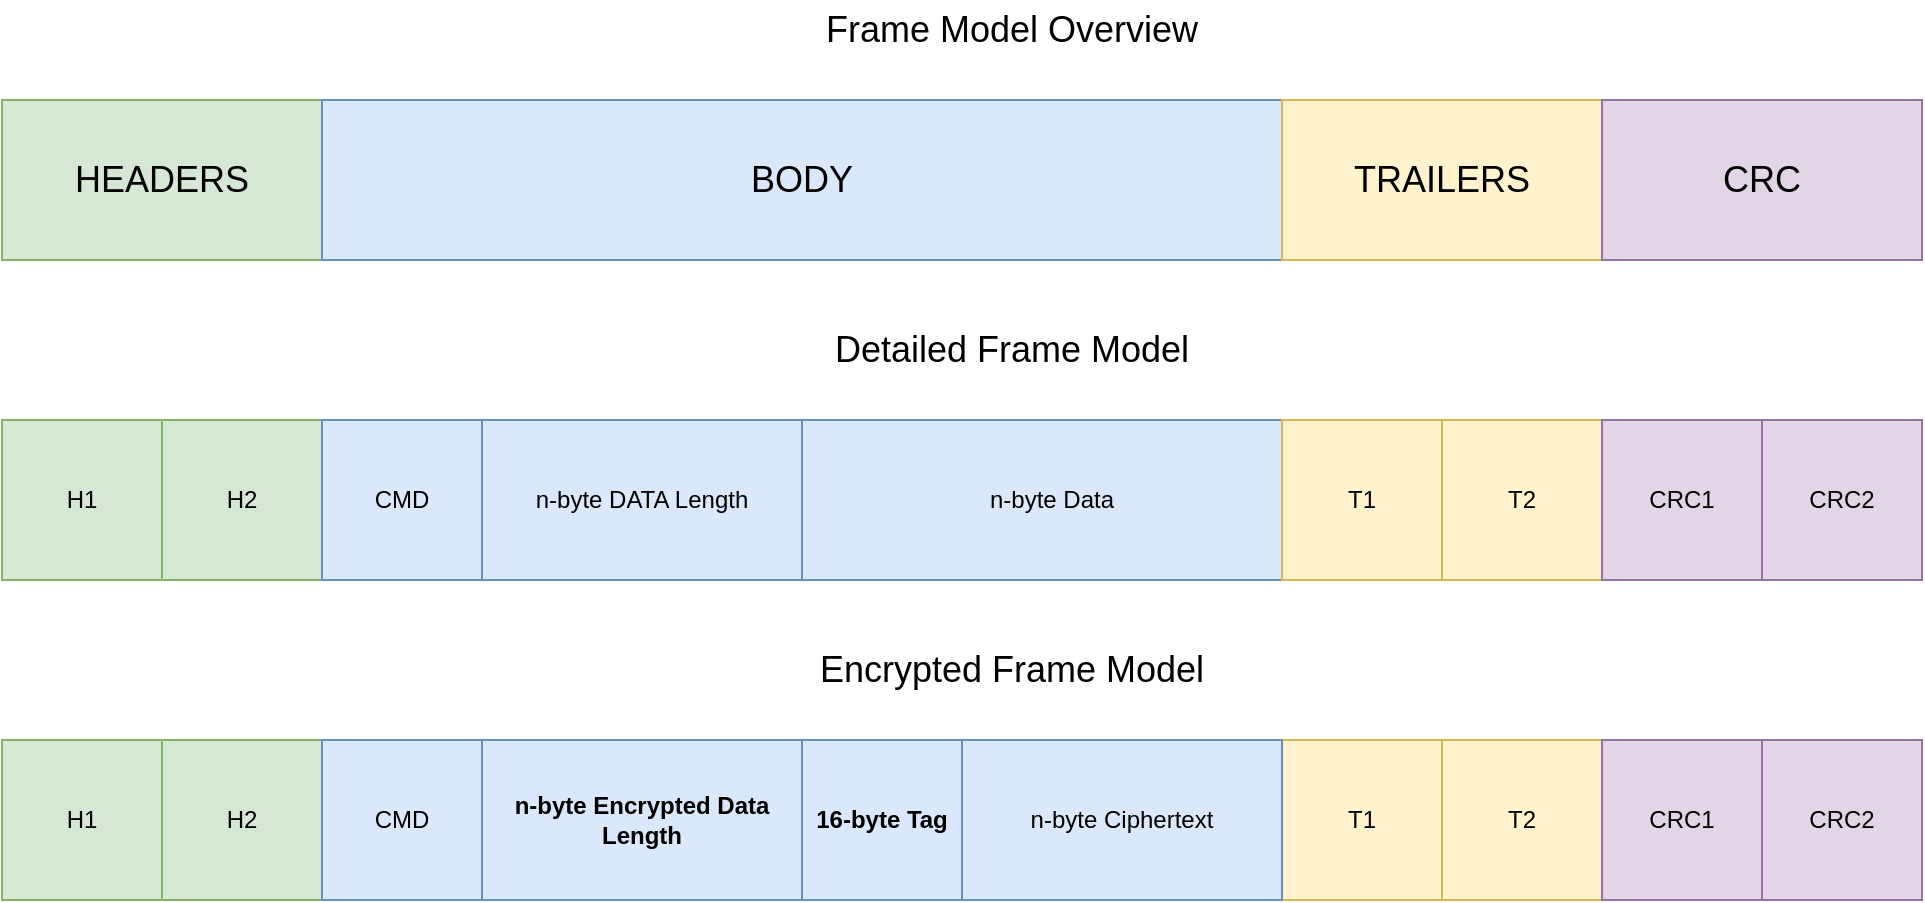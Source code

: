 <mxfile version="19.0.3" type="device" pages="4"><diagram id="pqobqFoY44m60VEuhiFg" name="Page-1"><mxGraphModel dx="1420" dy="855" grid="1" gridSize="10" guides="1" tooltips="1" connect="1" arrows="1" fold="1" page="1" pageScale="1" pageWidth="850" pageHeight="1100" math="0" shadow="0"><root><mxCell id="0"/><mxCell id="1" parent="0"/><mxCell id="rMRDKeUaUjTBJLjwOqw5-1" value="HEADERS" style="rounded=0;whiteSpace=wrap;html=1;fillColor=#d5e8d4;strokeColor=#82b366;fontSize=18;" parent="1" vertex="1"><mxGeometry x="160" y="320" width="160" height="80" as="geometry"/></mxCell><mxCell id="rMRDKeUaUjTBJLjwOqw5-2" value="BODY" style="rounded=0;whiteSpace=wrap;html=1;fillColor=#dae8fc;strokeColor=#6c8ebf;fontSize=18;" parent="1" vertex="1"><mxGeometry x="320" y="320" width="480" height="80" as="geometry"/></mxCell><mxCell id="rMRDKeUaUjTBJLjwOqw5-3" value="TRAILERS" style="rounded=0;whiteSpace=wrap;html=1;fillColor=#fff2cc;strokeColor=#d6b656;fontSize=18;" parent="1" vertex="1"><mxGeometry x="800" y="320" width="160" height="80" as="geometry"/></mxCell><mxCell id="rMRDKeUaUjTBJLjwOqw5-4" value="CRC" style="rounded=0;whiteSpace=wrap;html=1;fillColor=#e1d5e7;strokeColor=#9673a6;fontSize=18;" parent="1" vertex="1"><mxGeometry x="960" y="320" width="160" height="80" as="geometry"/></mxCell><mxCell id="rMRDKeUaUjTBJLjwOqw5-5" value="Frame Model Overview" style="text;html=1;strokeColor=none;fillColor=none;align=center;verticalAlign=middle;whiteSpace=wrap;rounded=0;fontSize=18;" parent="1" vertex="1"><mxGeometry x="550" y="270" width="230" height="30" as="geometry"/></mxCell><mxCell id="rMRDKeUaUjTBJLjwOqw5-6" value="H1" style="rounded=0;whiteSpace=wrap;html=1;fillColor=#d5e8d4;strokeColor=#82b366;fontSize=12;" parent="1" vertex="1"><mxGeometry x="160" y="480" width="80" height="80" as="geometry"/></mxCell><mxCell id="rMRDKeUaUjTBJLjwOqw5-7" value="H2" style="rounded=0;whiteSpace=wrap;html=1;fillColor=#d5e8d4;strokeColor=#82b366;fontSize=12;" parent="1" vertex="1"><mxGeometry x="240" y="480" width="80" height="80" as="geometry"/></mxCell><mxCell id="rMRDKeUaUjTBJLjwOqw5-9" value="CMD" style="rounded=0;whiteSpace=wrap;html=1;fillColor=#dae8fc;strokeColor=#6c8ebf;fontSize=12;" parent="1" vertex="1"><mxGeometry x="320" y="480" width="80" height="80" as="geometry"/></mxCell><mxCell id="rMRDKeUaUjTBJLjwOqw5-10" value="n-byte DATA Length" style="rounded=0;whiteSpace=wrap;html=1;fillColor=#dae8fc;strokeColor=#6c8ebf;fontSize=12;" parent="1" vertex="1"><mxGeometry x="400" y="480" width="160" height="80" as="geometry"/></mxCell><mxCell id="rMRDKeUaUjTBJLjwOqw5-11" value="n-byte Data" style="rounded=0;whiteSpace=wrap;html=1;fillColor=#dae8fc;strokeColor=#6c8ebf;fontSize=12;" parent="1" vertex="1"><mxGeometry x="560" y="480" width="250" height="80" as="geometry"/></mxCell><mxCell id="rMRDKeUaUjTBJLjwOqw5-15" value="T1" style="rounded=0;whiteSpace=wrap;html=1;fillColor=#fff2cc;strokeColor=#d6b656;fontSize=12;" parent="1" vertex="1"><mxGeometry x="800" y="480" width="80" height="80" as="geometry"/></mxCell><mxCell id="rMRDKeUaUjTBJLjwOqw5-16" value="T2" style="rounded=0;whiteSpace=wrap;html=1;fillColor=#fff2cc;strokeColor=#d6b656;fontSize=12;" parent="1" vertex="1"><mxGeometry x="880" y="480" width="80" height="80" as="geometry"/></mxCell><mxCell id="rMRDKeUaUjTBJLjwOqw5-17" value="CRC1" style="rounded=0;whiteSpace=wrap;html=1;fillColor=#e1d5e7;strokeColor=#9673a6;fontSize=12;" parent="1" vertex="1"><mxGeometry x="960" y="480" width="80" height="80" as="geometry"/></mxCell><mxCell id="rMRDKeUaUjTBJLjwOqw5-18" value="CRC2" style="rounded=0;whiteSpace=wrap;html=1;fillColor=#e1d5e7;strokeColor=#9673a6;fontSize=12;" parent="1" vertex="1"><mxGeometry x="1040" y="480" width="80" height="80" as="geometry"/></mxCell><mxCell id="rMRDKeUaUjTBJLjwOqw5-21" value="Detailed Frame Model" style="text;html=1;strokeColor=none;fillColor=none;align=center;verticalAlign=middle;whiteSpace=wrap;rounded=0;fontSize=18;" parent="1" vertex="1"><mxGeometry x="550" y="430" width="230" height="30" as="geometry"/></mxCell><mxCell id="rMRDKeUaUjTBJLjwOqw5-22" value="H1" style="rounded=0;whiteSpace=wrap;html=1;fillColor=#d5e8d4;strokeColor=#82b366;fontSize=12;" parent="1" vertex="1"><mxGeometry x="160" y="640" width="80" height="80" as="geometry"/></mxCell><mxCell id="rMRDKeUaUjTBJLjwOqw5-23" value="H2" style="rounded=0;whiteSpace=wrap;html=1;fillColor=#d5e8d4;strokeColor=#82b366;fontSize=12;" parent="1" vertex="1"><mxGeometry x="240" y="640" width="80" height="80" as="geometry"/></mxCell><mxCell id="rMRDKeUaUjTBJLjwOqw5-25" value="n-byte Encrypted Data Length" style="rounded=0;whiteSpace=wrap;html=1;fillColor=#dae8fc;strokeColor=#6c8ebf;fontSize=12;fontStyle=1" parent="1" vertex="1"><mxGeometry x="400" y="640" width="160" height="80" as="geometry"/></mxCell><mxCell id="rMRDKeUaUjTBJLjwOqw5-29" value="T1" style="rounded=0;whiteSpace=wrap;html=1;fillColor=#fff2cc;strokeColor=#d6b656;fontSize=12;" parent="1" vertex="1"><mxGeometry x="800" y="640" width="80" height="80" as="geometry"/></mxCell><mxCell id="rMRDKeUaUjTBJLjwOqw5-30" value="T2" style="rounded=0;whiteSpace=wrap;html=1;fillColor=#fff2cc;strokeColor=#d6b656;fontSize=12;" parent="1" vertex="1"><mxGeometry x="880" y="640" width="80" height="80" as="geometry"/></mxCell><mxCell id="rMRDKeUaUjTBJLjwOqw5-31" value="CRC1" style="rounded=0;whiteSpace=wrap;html=1;fillColor=#e1d5e7;strokeColor=#9673a6;fontSize=12;" parent="1" vertex="1"><mxGeometry x="960" y="640" width="80" height="80" as="geometry"/></mxCell><mxCell id="rMRDKeUaUjTBJLjwOqw5-32" value="CRC2" style="rounded=0;whiteSpace=wrap;html=1;fillColor=#e1d5e7;strokeColor=#9673a6;fontSize=12;" parent="1" vertex="1"><mxGeometry x="1040" y="640" width="80" height="80" as="geometry"/></mxCell><mxCell id="rMRDKeUaUjTBJLjwOqw5-33" value="Encrypted Frame Model" style="text;html=1;strokeColor=none;fillColor=none;align=center;verticalAlign=middle;whiteSpace=wrap;rounded=0;fontSize=18;" parent="1" vertex="1"><mxGeometry x="550" y="590" width="230" height="30" as="geometry"/></mxCell><mxCell id="rMRDKeUaUjTBJLjwOqw5-34" value="16-byte Tag" style="rounded=0;whiteSpace=wrap;html=1;fillColor=#dae8fc;strokeColor=#6c8ebf;fontSize=12;fontStyle=1" parent="1" vertex="1"><mxGeometry x="560" y="640" width="80" height="80" as="geometry"/></mxCell><mxCell id="GLAsN8JTf9O983hQG9AG-2" value="CMD" style="rounded=0;whiteSpace=wrap;html=1;fillColor=#dae8fc;strokeColor=#6c8ebf;fontSize=12;" parent="1" vertex="1"><mxGeometry x="320" y="640" width="80" height="80" as="geometry"/></mxCell><mxCell id="GLAsN8JTf9O983hQG9AG-3" value="n-byte Ciphertext" style="rounded=0;whiteSpace=wrap;html=1;fillColor=#dae8fc;strokeColor=#6c8ebf;fontSize=12;" parent="1" vertex="1"><mxGeometry x="640" y="640" width="160" height="80" as="geometry"/></mxCell></root></mxGraphModel></diagram><diagram name="Page-2" id="Rki5VJ-JGmoTRmgUWtA9"><mxGraphModel dx="1420" dy="855" grid="1" gridSize="10" guides="1" tooltips="1" connect="1" arrows="1" fold="1" page="1" pageScale="1" pageWidth="850" pageHeight="1100" math="0" shadow="0"><root><mxCell id="1KOtzM7uL2YdjQt-eUcd-0"/><mxCell id="1KOtzM7uL2YdjQt-eUcd-1" parent="1KOtzM7uL2YdjQt-eUcd-0"/><mxCell id="1KOtzM7uL2YdjQt-eUcd-2" value="HEADERS" style="rounded=0;whiteSpace=wrap;html=1;fillColor=#d5e8d4;strokeColor=#82b366;fontSize=18;" vertex="1" parent="1KOtzM7uL2YdjQt-eUcd-1"><mxGeometry x="160" y="320" width="160" height="80" as="geometry"/></mxCell><mxCell id="1KOtzM7uL2YdjQt-eUcd-3" value="BODY" style="rounded=0;whiteSpace=wrap;html=1;fillColor=#dae8fc;strokeColor=#6c8ebf;fontSize=18;" vertex="1" parent="1KOtzM7uL2YdjQt-eUcd-1"><mxGeometry x="320" y="320" width="480" height="80" as="geometry"/></mxCell><mxCell id="1KOtzM7uL2YdjQt-eUcd-4" value="TRAILERS" style="rounded=0;whiteSpace=wrap;html=1;fillColor=#fff2cc;strokeColor=#d6b656;fontSize=18;" vertex="1" parent="1KOtzM7uL2YdjQt-eUcd-1"><mxGeometry x="800" y="320" width="160" height="80" as="geometry"/></mxCell><mxCell id="1KOtzM7uL2YdjQt-eUcd-5" value="CRC" style="rounded=0;whiteSpace=wrap;html=1;fillColor=#e1d5e7;strokeColor=#9673a6;fontSize=18;" vertex="1" parent="1KOtzM7uL2YdjQt-eUcd-1"><mxGeometry x="960" y="320" width="160" height="80" as="geometry"/></mxCell><mxCell id="1KOtzM7uL2YdjQt-eUcd-6" value="Frame Model Overview" style="text;html=1;strokeColor=none;fillColor=none;align=center;verticalAlign=middle;whiteSpace=wrap;rounded=0;fontSize=18;" vertex="1" parent="1KOtzM7uL2YdjQt-eUcd-1"><mxGeometry x="550" y="270" width="230" height="30" as="geometry"/></mxCell></root></mxGraphModel></diagram><diagram id="pw7DomRWnhExYw-KWIki" name="Page-3"><mxGraphModel dx="2270" dy="855" grid="1" gridSize="10" guides="1" tooltips="1" connect="1" arrows="1" fold="1" page="1" pageScale="1" pageWidth="850" pageHeight="1100" math="0" shadow="0"><root><mxCell id="0"/><mxCell id="1" parent="0"/><mxCell id="IeGSIUGFCHjlo_V9X8MY-6" style="edgeStyle=orthogonalEdgeStyle;rounded=0;orthogonalLoop=1;jettySize=auto;html=1;exitX=0.75;exitY=0;exitDx=0;exitDy=0;entryX=0.722;entryY=1.011;entryDx=0;entryDy=0;entryPerimeter=0;fontSize=17;strokeWidth=3;strokeColor=#FF0000;" edge="1" parent="1" source="IeGSIUGFCHjlo_V9X8MY-1" target="IeGSIUGFCHjlo_V9X8MY-2"><mxGeometry relative="1" as="geometry"/></mxCell><mxCell id="IeGSIUGFCHjlo_V9X8MY-1" value="Database" style="image;html=1;image=img/lib/clip_art/computers/Database_128x128.png;fontSize=17;" vertex="1" parent="1"><mxGeometry x="365" y="500" width="80" height="120" as="geometry"/></mxCell><mxCell id="IeGSIUGFCHjlo_V9X8MY-4" style="edgeStyle=orthogonalEdgeStyle;rounded=0;orthogonalLoop=1;jettySize=auto;html=1;entryX=0.25;entryY=0;entryDx=0;entryDy=0;fontSize=17;strokeWidth=3;" edge="1" parent="1" target="IeGSIUGFCHjlo_V9X8MY-1"><mxGeometry relative="1" as="geometry"><mxPoint x="385" y="400" as="sourcePoint"/></mxGeometry></mxCell><mxCell id="IeGSIUGFCHjlo_V9X8MY-12" style="edgeStyle=orthogonalEdgeStyle;rounded=0;orthogonalLoop=1;jettySize=auto;html=1;exitX=1.033;exitY=0.8;exitDx=0;exitDy=0;exitPerimeter=0;fontSize=17;entryX=0;entryY=0.731;entryDx=0;entryDy=0;entryPerimeter=0;strokeWidth=3;strokeColor=#FF0000;" edge="1" parent="1"><mxGeometry relative="1" as="geometry"><mxPoint x="452.97" y="331" as="sourcePoint"/><mxPoint x="600" y="331.027" as="targetPoint"/></mxGeometry></mxCell><mxCell id="IeGSIUGFCHjlo_V9X8MY-16" value="Encrypted" style="edgeStyle=orthogonalEdgeStyle;rounded=0;orthogonalLoop=1;jettySize=auto;html=1;exitX=0.011;exitY=0.333;exitDx=0;exitDy=0;exitPerimeter=0;fontSize=17;strokeColor=#FF0000;strokeWidth=3;labelPosition=center;verticalLabelPosition=top;align=center;verticalAlign=bottom;" edge="1" parent="1" source="IeGSIUGFCHjlo_V9X8MY-2"><mxGeometry relative="1" as="geometry"><mxPoint x="210" y="330" as="targetPoint"/></mxGeometry></mxCell><mxCell id="IeGSIUGFCHjlo_V9X8MY-2" value="Server" style="verticalLabelPosition=top;html=1;verticalAlign=bottom;align=center;strokeColor=none;fillColor=#00BEF2;shape=mxgraph.azure.server_rack;fontSize=17;labelPosition=center;" vertex="1" parent="1"><mxGeometry x="360" y="300" width="90" height="90" as="geometry"/></mxCell><mxCell id="IeGSIUGFCHjlo_V9X8MY-9" style="edgeStyle=orthogonalEdgeStyle;rounded=0;orthogonalLoop=1;jettySize=auto;html=1;entryX=0.145;entryY=0.855;entryDx=0;entryDy=0;entryPerimeter=0;fontSize=17;strokeWidth=3;" edge="1" parent="1" target="IeGSIUGFCHjlo_V9X8MY-8"><mxGeometry relative="1" as="geometry"><mxPoint x="40" y="374" as="sourcePoint"/></mxGeometry></mxCell><mxCell id="IeGSIUGFCHjlo_V9X8MY-7" value="Device" style="outlineConnect=0;dashed=0;verticalLabelPosition=bottom;verticalAlign=top;align=center;html=1;shape=mxgraph.aws3.alexa_enabled_device;fillColor=#5294CF;gradientColor=none;fontSize=17;" vertex="1" parent="1"><mxGeometry x="-40" y="310.5" width="79.5" height="79.5" as="geometry"/></mxCell><mxCell id="IeGSIUGFCHjlo_V9X8MY-10" value="Encrypted" style="edgeStyle=orthogonalEdgeStyle;rounded=0;orthogonalLoop=1;jettySize=auto;html=1;exitX=0.855;exitY=0.855;exitDx=0;exitDy=0;exitPerimeter=0;entryX=-0.033;entryY=0.833;entryDx=0;entryDy=0;entryPerimeter=0;fontSize=17;strokeWidth=3;labelPosition=center;verticalLabelPosition=top;align=center;verticalAlign=bottom;" edge="1" parent="1" source="IeGSIUGFCHjlo_V9X8MY-8" target="IeGSIUGFCHjlo_V9X8MY-2"><mxGeometry relative="1" as="geometry"/></mxCell><mxCell id="IeGSIUGFCHjlo_V9X8MY-17" style="edgeStyle=orthogonalEdgeStyle;rounded=0;orthogonalLoop=1;jettySize=auto;html=1;exitX=0.145;exitY=0.145;exitDx=0;exitDy=0;exitPerimeter=0;entryX=0.835;entryY=0.165;entryDx=0;entryDy=0;entryPerimeter=0;fontSize=17;strokeColor=#FF0000;strokeWidth=3;" edge="1" parent="1" source="IeGSIUGFCHjlo_V9X8MY-8" target="IeGSIUGFCHjlo_V9X8MY-7"><mxGeometry relative="1" as="geometry"/></mxCell><mxCell id="IeGSIUGFCHjlo_V9X8MY-8" value="Gateway" style="outlineConnect=0;dashed=0;verticalLabelPosition=bottom;verticalAlign=top;align=center;html=1;shape=mxgraph.aws3.customer_gateway;fillColor=#F58534;gradientColor=none;fontSize=17;" vertex="1" parent="1"><mxGeometry x="140" y="312.75" width="69" height="72" as="geometry"/></mxCell><mxCell id="IeGSIUGFCHjlo_V9X8MY-11" value="Web UI" style="shadow=0;dashed=0;html=1;strokeColor=none;fillColor=#4495D1;labelPosition=center;verticalLabelPosition=bottom;verticalAlign=top;align=center;outlineConnect=0;shape=mxgraph.veeam.2d.web_ui;fontSize=17;" vertex="1" parent="1"><mxGeometry x="600" y="286.5" width="130" height="117" as="geometry"/></mxCell><mxCell id="IeGSIUGFCHjlo_V9X8MY-13" value="Request" style="endArrow=none;html=1;rounded=0;fontSize=17;labelPosition=center;verticalLabelPosition=top;align=center;verticalAlign=bottom;strokeWidth=3;fontStyle=1" edge="1" parent="1"><mxGeometry x="-0.077" y="10" width="50" height="50" relative="1" as="geometry"><mxPoint x="120" y="200" as="sourcePoint"/><mxPoint x="250" y="200" as="targetPoint"/><mxPoint as="offset"/></mxGeometry></mxCell><mxCell id="IeGSIUGFCHjlo_V9X8MY-14" value="Synchronization" style="endArrow=none;html=1;rounded=0;fontSize=17;labelPosition=center;verticalLabelPosition=top;align=center;verticalAlign=bottom;strokeColor=#FF0000;strokeWidth=3;fontStyle=1" edge="1" parent="1"><mxGeometry x="-0.077" y="10" width="50" height="50" relative="1" as="geometry"><mxPoint x="440" y="200" as="sourcePoint"/><mxPoint x="600" y="200" as="targetPoint"/><mxPoint as="offset"/></mxGeometry></mxCell><mxCell id="IeGSIUGFCHjlo_V9X8MY-15" value="" style="endArrow=classic;html=1;rounded=0;fontSize=17;strokeColor=#000000;strokeWidth=3;exitX=0;exitY=0.372;exitDx=0;exitDy=0;exitPerimeter=0;" edge="1" parent="1"><mxGeometry width="50" height="50" relative="1" as="geometry"><mxPoint x="600" y="375.024" as="sourcePoint"/><mxPoint x="450" y="375" as="targetPoint"/><Array as="points"><mxPoint x="540" y="375"/></Array></mxGeometry></mxCell></root></mxGraphModel></diagram><diagram id="oYN9yetaEoXv7S4iLjD8" name="Page-4"><mxGraphModel dx="1136" dy="684" grid="1" gridSize="10" guides="1" tooltips="1" connect="1" arrows="1" fold="1" page="1" pageScale="1" pageWidth="850" pageHeight="1100" math="0" shadow="0"><root><mxCell id="0"/><mxCell id="1" parent="0"/><mxCell id="KQcLjPtUHN2ODrGrySdV-1" value="H1" style="rounded=0;whiteSpace=wrap;html=1;fillColor=#d5e8d4;strokeColor=#82b366;fontSize=12;" vertex="1" parent="1"><mxGeometry x="220" y="670" width="80" height="80" as="geometry"/></mxCell><mxCell id="KQcLjPtUHN2ODrGrySdV-2" value="H2" style="rounded=0;whiteSpace=wrap;html=1;fillColor=#d5e8d4;strokeColor=#82b366;fontSize=12;" vertex="1" parent="1"><mxGeometry x="300" y="670" width="80" height="80" as="geometry"/></mxCell><mxCell id="KQcLjPtUHN2ODrGrySdV-3" value="CMD" style="rounded=0;whiteSpace=wrap;html=1;fillColor=#dae8fc;strokeColor=#6c8ebf;fontSize=12;" vertex="1" parent="1"><mxGeometry x="380" y="670" width="80" height="80" as="geometry"/></mxCell><mxCell id="KQcLjPtUHN2ODrGrySdV-4" value="n-byte DATA Length" style="rounded=0;whiteSpace=wrap;html=1;fillColor=#dae8fc;strokeColor=#6c8ebf;fontSize=12;" vertex="1" parent="1"><mxGeometry x="460" y="670" width="160" height="80" as="geometry"/></mxCell><mxCell id="KQcLjPtUHN2ODrGrySdV-5" value="n-byte Data" style="rounded=0;whiteSpace=wrap;html=1;fillColor=#dae8fc;strokeColor=#6c8ebf;fontSize=12;" vertex="1" parent="1"><mxGeometry x="620" y="670" width="250" height="80" as="geometry"/></mxCell><mxCell id="KQcLjPtUHN2ODrGrySdV-6" value="T1" style="rounded=0;whiteSpace=wrap;html=1;fillColor=#fff2cc;strokeColor=#d6b656;fontSize=12;" vertex="1" parent="1"><mxGeometry x="860" y="670" width="80" height="80" as="geometry"/></mxCell><mxCell id="KQcLjPtUHN2ODrGrySdV-7" value="T2" style="rounded=0;whiteSpace=wrap;html=1;fillColor=#fff2cc;strokeColor=#d6b656;fontSize=12;" vertex="1" parent="1"><mxGeometry x="940" y="670" width="80" height="80" as="geometry"/></mxCell><mxCell id="KQcLjPtUHN2ODrGrySdV-8" value="CRC1" style="rounded=0;whiteSpace=wrap;html=1;fillColor=#e1d5e7;strokeColor=#9673a6;fontSize=12;" vertex="1" parent="1"><mxGeometry x="1020" y="670" width="80" height="80" as="geometry"/></mxCell><mxCell id="KQcLjPtUHN2ODrGrySdV-9" value="CRC2" style="rounded=0;whiteSpace=wrap;html=1;fillColor=#e1d5e7;strokeColor=#9673a6;fontSize=12;" vertex="1" parent="1"><mxGeometry x="1100" y="670" width="80" height="80" as="geometry"/></mxCell><mxCell id="KQcLjPtUHN2ODrGrySdV-10" value="Detailed Frame Model" style="text;html=1;strokeColor=none;fillColor=none;align=center;verticalAlign=middle;whiteSpace=wrap;rounded=0;fontSize=18;" vertex="1" parent="1"><mxGeometry x="610" y="620" width="230" height="30" as="geometry"/></mxCell></root></mxGraphModel></diagram></mxfile>